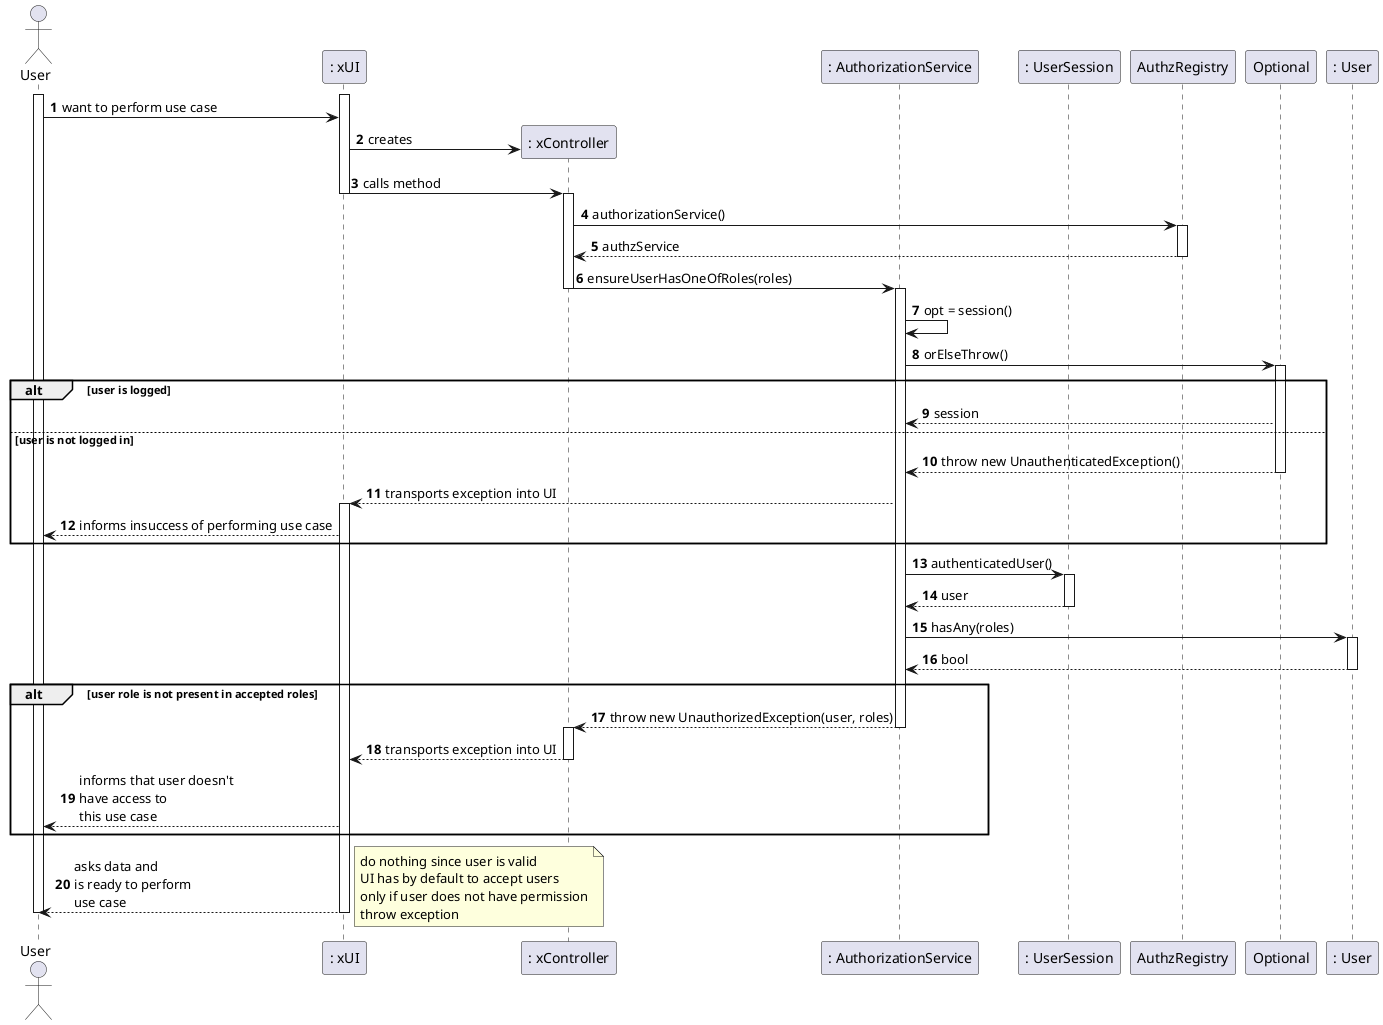 @startuml
autonumber

actor "User" as usr

participant ": xUI" as ui
participant ": xController" as ctrl
participant ": AuthorizationService" as authz
participant ": UserSession" as session
participant "AuthzRegistry" as reg
participant "Optional" as opt
participant ": User" as userClass

activate usr
activate ui

usr -> ui : want to perform use case
ui -> ctrl** : creates
ui -> ctrl : calls method
deactivate ui
activate ctrl
ctrl -> reg : authorizationService()
activate reg
reg --> ctrl : authzService
deactivate reg
ctrl -> authz : ensureUserHasOneOfRoles(roles)
deactivate ctrl
activate authz
authz -> authz : opt = session()
authz -> opt : orElseThrow()
activate opt

alt user is logged
    opt --> authz : session
else user is not logged in
    opt --> authz : throw new UnauthenticatedException()
deactivate opt
    authz --> ui : transports exception into UI
activate ui
    ui --> usr : informs insuccess of performing use case
end alt

authz -> session : authenticatedUser()
activate session
session --> authz : user
deactivate session
authz -> userClass : hasAny(roles)
activate userClass
userClass --> authz : bool
deactivate userClass

deactivate session

alt user role is not present in accepted roles
    authz --> ctrl : throw new UnauthorizedException(user, roles)
deactivate authz
activate ctrl
    ctrl --> ui : transports exception into UI
deactivate ctrl
    ui --> usr : informs that user doesn't\nhave access to \nthis use case
end alt

ui --> usr : asks data and \nis ready to perform\nuse case

note right
    do nothing since user is valid
    UI has by default to accept users
    only if user does not have permission
    throw exception
end note

deactivate ui
deactivate usr

@enduml